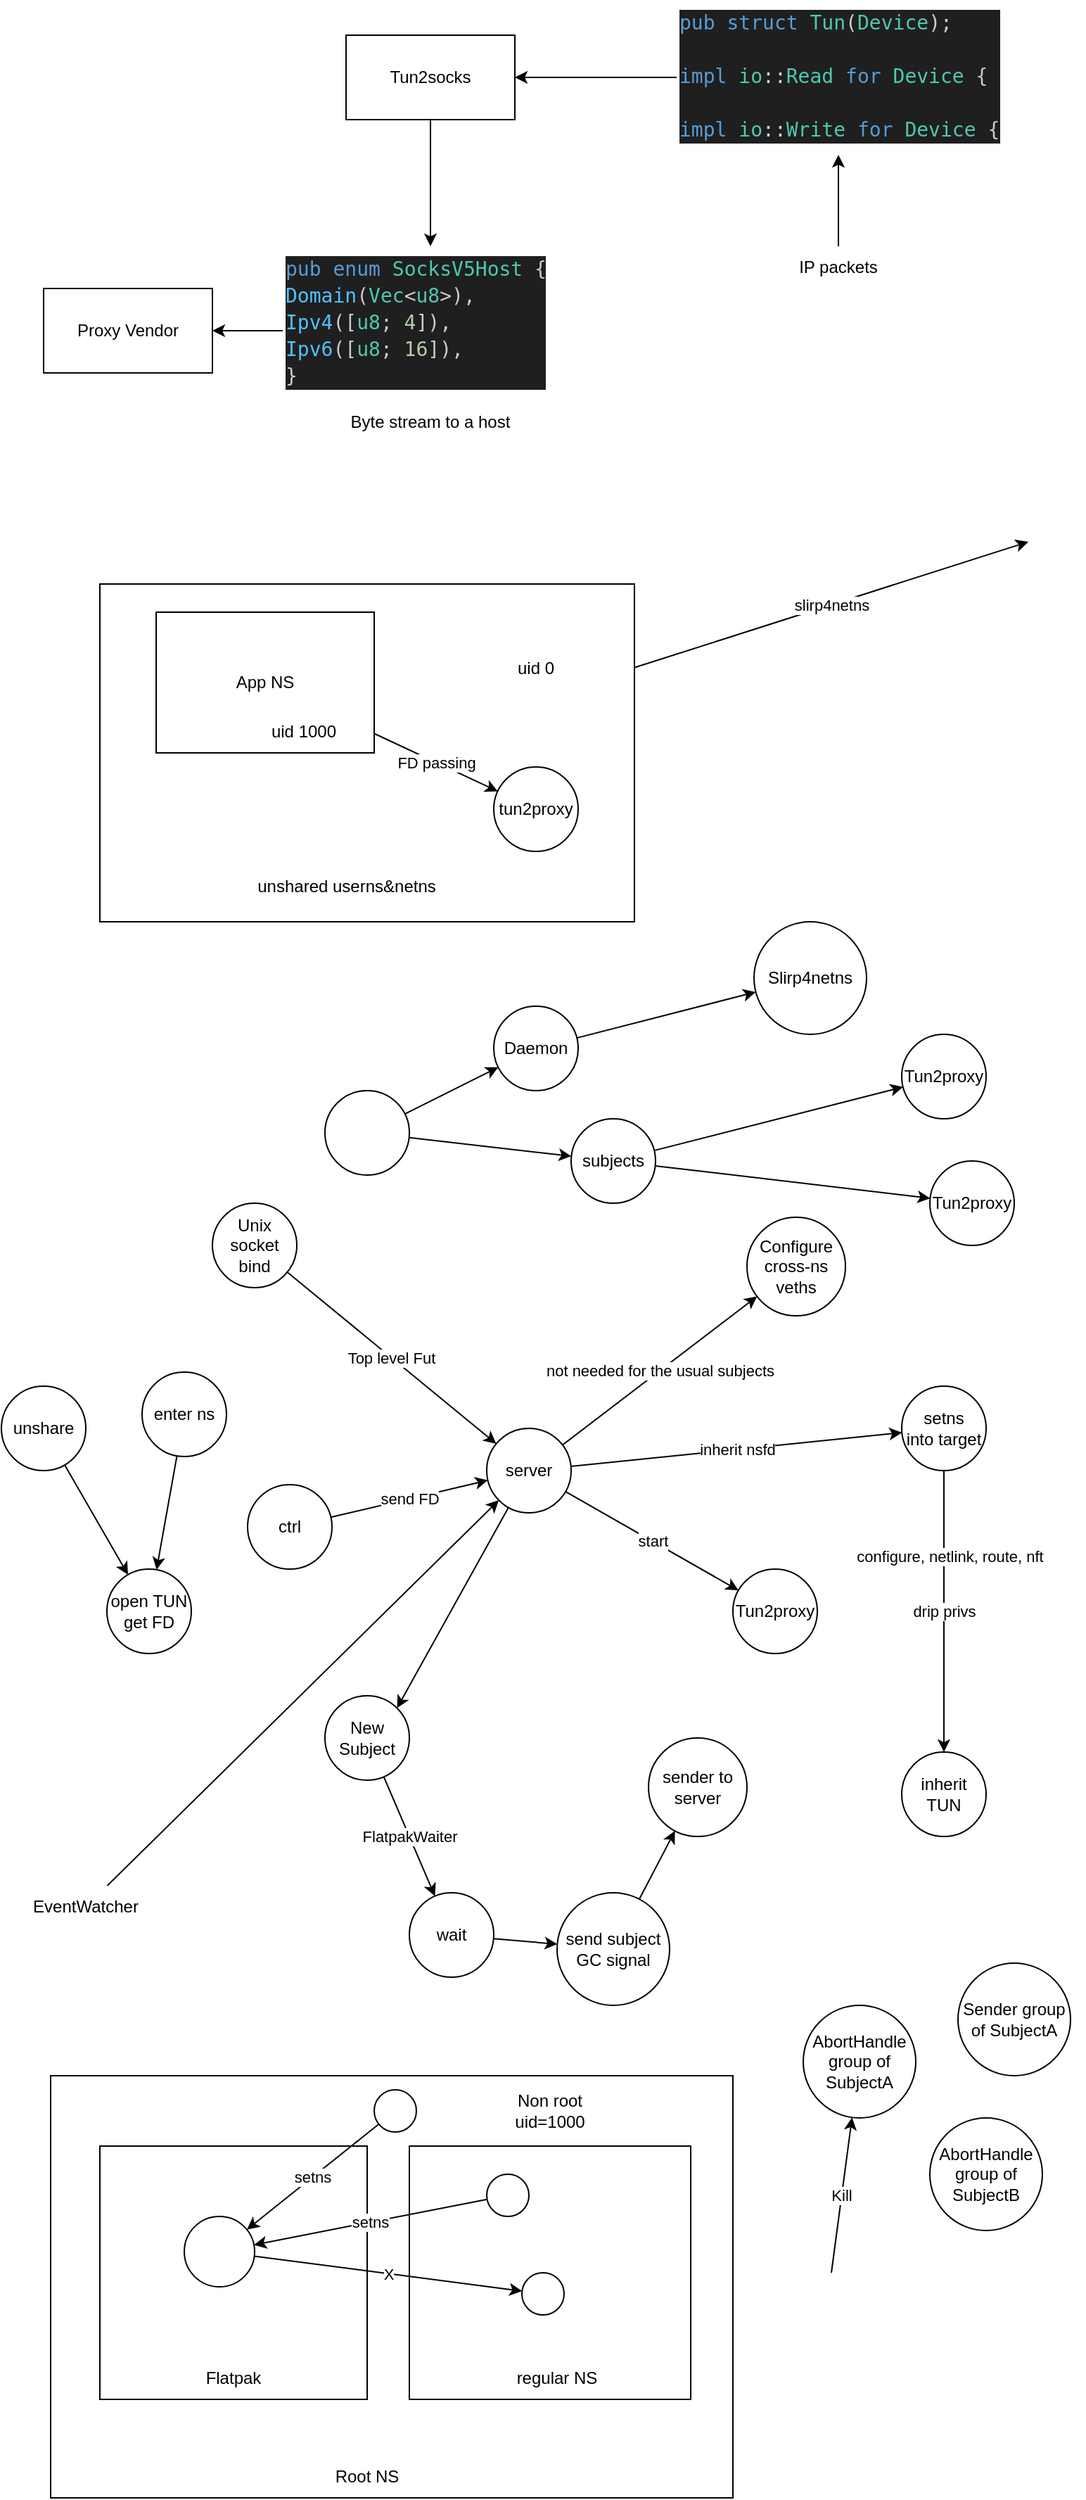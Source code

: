 <mxfile>
    <diagram id="dCMFA2lEqtgDeuTFAu6F" name="Page-1">
        <mxGraphModel dx="1113" dy="776" grid="1" gridSize="10" guides="1" tooltips="1" connect="1" arrows="1" fold="1" page="1" pageScale="1" pageWidth="850" pageHeight="1100" math="0" shadow="0">
            <root>
                <mxCell id="0"/>
                <mxCell id="1" parent="0"/>
                <mxCell id="6" style="edgeStyle=none;html=1;" parent="1" source="2" target="5" edge="1">
                    <mxGeometry relative="1" as="geometry"/>
                </mxCell>
                <mxCell id="2" value="&lt;div style=&quot;color: rgb(204, 204, 204); background-color: rgb(31, 31, 31); font-family: &amp;quot;Droid Sans Mono&amp;quot;, &amp;quot;monospace&amp;quot;, monospace; font-weight: normal; font-size: 14px; line-height: 19px;&quot;&gt;&lt;div&gt;&lt;/div&gt;&lt;div&gt;&lt;div style=&quot;line-height: 19px;&quot;&gt;&lt;div&gt;&lt;/div&gt;&lt;div&gt;&lt;span style=&quot;color: #569cd6;&quot;&gt;pub&lt;/span&gt; &lt;span style=&quot;color: #569cd6;&quot;&gt;enum&lt;/span&gt; &lt;span style=&quot;color: #4ec9b0;&quot;&gt;SocksV5Host&lt;/span&gt; {&lt;/div&gt;&lt;div&gt;    &lt;span style=&quot;color: #4fc1ff;&quot;&gt;Domain&lt;/span&gt;(&lt;span style=&quot;color: #4ec9b0;&quot;&gt;Vec&lt;/span&gt;&amp;lt;&lt;span style=&quot;color: #4ec9b0;&quot;&gt;u8&lt;/span&gt;&amp;gt;),&lt;/div&gt;&lt;div&gt;    &lt;span style=&quot;color: #4fc1ff;&quot;&gt;Ipv4&lt;/span&gt;([&lt;span style=&quot;color: #4ec9b0;&quot;&gt;u8&lt;/span&gt;; &lt;span style=&quot;color: #b5cea8;&quot;&gt;4&lt;/span&gt;]),&lt;/div&gt;&lt;div&gt;    &lt;span style=&quot;color: #4fc1ff;&quot;&gt;Ipv6&lt;/span&gt;([&lt;span style=&quot;color: #4ec9b0;&quot;&gt;u8&lt;/span&gt;; &lt;span style=&quot;color: #b5cea8;&quot;&gt;16&lt;/span&gt;]),&lt;/div&gt;&lt;div&gt;}&lt;/div&gt;&lt;/div&gt;&lt;/div&gt;&lt;/div&gt;" style="text;whiteSpace=wrap;html=1;align=left;rounded=0;" parent="1" vertex="1">
                    <mxGeometry x="230" y="250" width="210" height="120" as="geometry"/>
                </mxCell>
                <mxCell id="5" value="Proxy Vendor" style="rounded=0;whiteSpace=wrap;html=1;" parent="1" vertex="1">
                    <mxGeometry x="60" y="280" width="120" height="60" as="geometry"/>
                </mxCell>
                <mxCell id="9" style="edgeStyle=none;html=1;" parent="1" source="7" target="2" edge="1">
                    <mxGeometry relative="1" as="geometry"/>
                </mxCell>
                <mxCell id="7" value="Tun2socks" style="rounded=0;whiteSpace=wrap;html=1;" parent="1" vertex="1">
                    <mxGeometry x="275" y="100" width="120" height="60" as="geometry"/>
                </mxCell>
                <mxCell id="12" value="&lt;div style=&quot;color: rgb(204, 204, 204); background-color: rgb(31, 31, 31); font-family: &amp;quot;Droid Sans Mono&amp;quot;, &amp;quot;monospace&amp;quot;, monospace; font-weight: normal; font-size: 14px; line-height: 19px;&quot;&gt;&lt;br&gt;&lt;/div&gt;" style="text;whiteSpace=wrap;html=1;" parent="1" vertex="1">
                    <mxGeometry x="540" y="110" width="260" height="40" as="geometry"/>
                </mxCell>
                <mxCell id="14" style="edgeStyle=none;html=1;" parent="1" source="13" target="7" edge="1">
                    <mxGeometry relative="1" as="geometry"/>
                </mxCell>
                <mxCell id="13" value="&lt;div style=&quot;color: rgb(204, 204, 204); background-color: rgb(31, 31, 31); font-family: &amp;quot;Droid Sans Mono&amp;quot;, &amp;quot;monospace&amp;quot;, monospace; font-weight: normal; font-size: 14px; line-height: 19px;&quot;&gt;&lt;div&gt;&lt;span style=&quot;color: #569cd6;&quot;&gt;pub&lt;/span&gt;&lt;span style=&quot;color: #cccccc;&quot;&gt; &lt;/span&gt;&lt;span style=&quot;color: #569cd6;&quot;&gt;struct&lt;/span&gt;&lt;span style=&quot;color: #cccccc;&quot;&gt; &lt;/span&gt;&lt;span style=&quot;color: #4ec9b0;&quot;&gt;Tun&lt;/span&gt;&lt;span style=&quot;color: #cccccc;&quot;&gt;(&lt;/span&gt;&lt;span style=&quot;color: #4ec9b0;&quot;&gt;Device&lt;/span&gt;&lt;span style=&quot;color: #cccccc;&quot;&gt;);&lt;/span&gt;&lt;/div&gt;&lt;div&gt;&lt;span style=&quot;color: #cccccc;&quot;&gt;&lt;br&gt;&lt;/span&gt;&lt;/div&gt;&lt;div&gt;&lt;span style=&quot;color: rgb(86, 156, 214);&quot;&gt;impl&lt;/span&gt;&amp;nbsp;&lt;span style=&quot;color: rgb(78, 201, 176);&quot;&gt;io&lt;/span&gt;&lt;span style=&quot;color: rgb(212, 212, 212);&quot;&gt;::&lt;/span&gt;&lt;span style=&quot;color: rgb(78, 201, 176);&quot;&gt;Read&lt;/span&gt;&amp;nbsp;&lt;span style=&quot;color: rgb(86, 156, 214);&quot;&gt;for&lt;/span&gt;&amp;nbsp;&lt;span style=&quot;color: rgb(78, 201, 176);&quot;&gt;Device&lt;/span&gt;&amp;nbsp;{&lt;span style=&quot;color: #cccccc;&quot;&gt;&lt;br&gt;&lt;/span&gt;&lt;/div&gt;&lt;div&gt;&lt;br&gt;&lt;/div&gt;&lt;div&gt;&lt;span style=&quot;color: rgb(86, 156, 214);&quot;&gt;impl&lt;/span&gt;&amp;nbsp;&lt;span style=&quot;color: rgb(78, 201, 176);&quot;&gt;io&lt;/span&gt;&lt;span style=&quot;color: rgb(212, 212, 212);&quot;&gt;::&lt;/span&gt;&lt;span style=&quot;color: rgb(78, 201, 176);&quot;&gt;Write&lt;/span&gt;&amp;nbsp;&lt;span style=&quot;color: rgb(86, 156, 214);&quot;&gt;for&lt;/span&gt;&amp;nbsp;&lt;span style=&quot;color: rgb(78, 201, 176);&quot;&gt;Device&lt;/span&gt;&amp;nbsp;{&lt;br&gt;&lt;/div&gt;&lt;/div&gt;" style="text;whiteSpace=wrap;html=1;" parent="1" vertex="1">
                    <mxGeometry x="510" y="75" width="230" height="110" as="geometry"/>
                </mxCell>
                <mxCell id="16" style="edgeStyle=none;html=1;" parent="1" source="15" target="13" edge="1">
                    <mxGeometry relative="1" as="geometry"/>
                </mxCell>
                <mxCell id="15" value="IP packets" style="text;html=1;strokeColor=none;fillColor=none;align=center;verticalAlign=middle;whiteSpace=wrap;rounded=0;" parent="1" vertex="1">
                    <mxGeometry x="595" y="250" width="60" height="30" as="geometry"/>
                </mxCell>
                <mxCell id="18" value="Byte stream to a host" style="text;html=1;strokeColor=none;fillColor=none;align=center;verticalAlign=middle;whiteSpace=wrap;rounded=0;" parent="1" vertex="1">
                    <mxGeometry x="265" y="360" width="140" height="30" as="geometry"/>
                </mxCell>
                <mxCell id="21" value="slirp4netns" style="edgeStyle=none;html=1;" parent="1" source="20" edge="1">
                    <mxGeometry relative="1" as="geometry">
                        <mxPoint x="760" y="460" as="targetPoint"/>
                    </mxGeometry>
                </mxCell>
                <mxCell id="20" value="" style="rounded=0;whiteSpace=wrap;html=1;" parent="1" vertex="1">
                    <mxGeometry x="100" y="490" width="380" height="240" as="geometry"/>
                </mxCell>
                <mxCell id="22" value="unshared userns&amp;amp;netns" style="text;html=1;align=center;verticalAlign=middle;resizable=0;points=[];autosize=1;strokeColor=none;fillColor=none;" parent="1" vertex="1">
                    <mxGeometry x="200" y="690" width="150" height="30" as="geometry"/>
                </mxCell>
                <mxCell id="23" value="tun2proxy" style="ellipse;whiteSpace=wrap;html=1;aspect=fixed;" parent="1" vertex="1">
                    <mxGeometry x="380" y="620" width="60" height="60" as="geometry"/>
                </mxCell>
                <mxCell id="25" value="FD passing" style="edgeStyle=none;html=1;" parent="1" source="24" target="23" edge="1">
                    <mxGeometry relative="1" as="geometry"/>
                </mxCell>
                <mxCell id="24" value="App NS" style="rounded=0;whiteSpace=wrap;html=1;" parent="1" vertex="1">
                    <mxGeometry x="140" y="510" width="155" height="100" as="geometry"/>
                </mxCell>
                <mxCell id="26" value="uid 0" style="text;html=1;strokeColor=none;fillColor=none;align=center;verticalAlign=middle;whiteSpace=wrap;rounded=0;" parent="1" vertex="1">
                    <mxGeometry x="380" y="535" width="60" height="30" as="geometry"/>
                </mxCell>
                <mxCell id="27" value="uid 1000" style="text;html=1;strokeColor=none;fillColor=none;align=center;verticalAlign=middle;whiteSpace=wrap;rounded=0;" parent="1" vertex="1">
                    <mxGeometry x="215" y="580" width="60" height="30" as="geometry"/>
                </mxCell>
                <mxCell id="30" style="edgeStyle=none;html=1;" parent="1" source="28" target="29" edge="1">
                    <mxGeometry relative="1" as="geometry"/>
                </mxCell>
                <mxCell id="35" style="edgeStyle=none;html=1;" parent="1" source="28" target="34" edge="1">
                    <mxGeometry relative="1" as="geometry"/>
                </mxCell>
                <mxCell id="28" value="" style="ellipse;whiteSpace=wrap;html=1;aspect=fixed;" parent="1" vertex="1">
                    <mxGeometry x="260" y="850" width="60" height="60" as="geometry"/>
                </mxCell>
                <mxCell id="32" style="edgeStyle=none;html=1;" parent="1" source="29" target="31" edge="1">
                    <mxGeometry relative="1" as="geometry"/>
                </mxCell>
                <mxCell id="29" value="Daemon" style="ellipse;whiteSpace=wrap;html=1;aspect=fixed;" parent="1" vertex="1">
                    <mxGeometry x="380" y="790" width="60" height="60" as="geometry"/>
                </mxCell>
                <mxCell id="31" value="Slirp4netns" style="ellipse;whiteSpace=wrap;html=1;aspect=fixed;" parent="1" vertex="1">
                    <mxGeometry x="565" y="730" width="80" height="80" as="geometry"/>
                </mxCell>
                <mxCell id="38" style="edgeStyle=none;html=1;" parent="1" source="34" target="36" edge="1">
                    <mxGeometry relative="1" as="geometry"/>
                </mxCell>
                <mxCell id="40" style="edgeStyle=none;html=1;" parent="1" source="34" target="39" edge="1">
                    <mxGeometry relative="1" as="geometry"/>
                </mxCell>
                <mxCell id="34" value="subjects" style="ellipse;whiteSpace=wrap;html=1;aspect=fixed;" parent="1" vertex="1">
                    <mxGeometry x="435" y="870" width="60" height="60" as="geometry"/>
                </mxCell>
                <mxCell id="36" value="Tun2proxy" style="ellipse;whiteSpace=wrap;html=1;aspect=fixed;" parent="1" vertex="1">
                    <mxGeometry x="670" y="810" width="60" height="60" as="geometry"/>
                </mxCell>
                <mxCell id="39" value="Tun2proxy" style="ellipse;whiteSpace=wrap;html=1;aspect=fixed;" parent="1" vertex="1">
                    <mxGeometry x="690" y="900" width="60" height="60" as="geometry"/>
                </mxCell>
                <mxCell id="46" value="send FD" style="edgeStyle=none;html=1;" parent="1" source="41" target="42" edge="1">
                    <mxGeometry relative="1" as="geometry"/>
                </mxCell>
                <mxCell id="41" value="ctrl" style="ellipse;whiteSpace=wrap;html=1;aspect=fixed;" parent="1" vertex="1">
                    <mxGeometry x="205" y="1130" width="60" height="60" as="geometry"/>
                </mxCell>
                <mxCell id="50" value="start" style="edgeStyle=none;html=1;" parent="1" source="42" target="49" edge="1">
                    <mxGeometry relative="1" as="geometry"/>
                </mxCell>
                <mxCell id="54" value="inherit nsfd" style="edgeStyle=none;html=1;" parent="1" source="42" target="51" edge="1">
                    <mxGeometry relative="1" as="geometry"/>
                </mxCell>
                <mxCell id="97" style="edgeStyle=none;html=1;entryX=1;entryY=0;entryDx=0;entryDy=0;" edge="1" parent="1" source="42" target="96">
                    <mxGeometry relative="1" as="geometry"/>
                </mxCell>
                <mxCell id="104" value="not needed for the usual subjects" style="edgeStyle=none;html=1;" edge="1" parent="1" source="42" target="103">
                    <mxGeometry relative="1" as="geometry"/>
                </mxCell>
                <mxCell id="42" value="server" style="ellipse;whiteSpace=wrap;html=1;aspect=fixed;" parent="1" vertex="1">
                    <mxGeometry x="375" y="1090" width="60" height="60" as="geometry"/>
                </mxCell>
                <mxCell id="45" value="" style="edgeStyle=none;html=1;" parent="1" source="43" target="44" edge="1">
                    <mxGeometry relative="1" as="geometry"/>
                </mxCell>
                <mxCell id="43" value="enter ns" style="ellipse;whiteSpace=wrap;html=1;aspect=fixed;" parent="1" vertex="1">
                    <mxGeometry x="130" y="1050" width="60" height="60" as="geometry"/>
                </mxCell>
                <mxCell id="44" value="open TUN&lt;br&gt;get FD" style="ellipse;whiteSpace=wrap;html=1;aspect=fixed;" parent="1" vertex="1">
                    <mxGeometry x="105" y="1190" width="60" height="60" as="geometry"/>
                </mxCell>
                <mxCell id="48" style="edgeStyle=none;html=1;" parent="1" source="47" target="44" edge="1">
                    <mxGeometry relative="1" as="geometry"/>
                </mxCell>
                <mxCell id="47" value="unshare" style="ellipse;whiteSpace=wrap;html=1;aspect=fixed;" parent="1" vertex="1">
                    <mxGeometry x="30" y="1060" width="60" height="60" as="geometry"/>
                </mxCell>
                <mxCell id="49" value="Tun2proxy" style="ellipse;whiteSpace=wrap;html=1;aspect=fixed;" parent="1" vertex="1">
                    <mxGeometry x="550" y="1190" width="60" height="60" as="geometry"/>
                </mxCell>
                <mxCell id="53" value="drip privs" style="edgeStyle=none;html=1;" parent="1" source="51" target="52" edge="1">
                    <mxGeometry relative="1" as="geometry"/>
                </mxCell>
                <mxCell id="57" value="configure, netlink, route, nft" style="edgeLabel;html=1;align=center;verticalAlign=middle;resizable=0;points=[];" parent="53" vertex="1" connectable="0">
                    <mxGeometry x="-0.39" y="4" relative="1" as="geometry">
                        <mxPoint as="offset"/>
                    </mxGeometry>
                </mxCell>
                <mxCell id="51" value="setns&lt;br&gt;into target" style="ellipse;whiteSpace=wrap;html=1;aspect=fixed;" parent="1" vertex="1">
                    <mxGeometry x="670" y="1060" width="60" height="60" as="geometry"/>
                </mxCell>
                <mxCell id="52" value="inherit TUN" style="ellipse;whiteSpace=wrap;html=1;aspect=fixed;" parent="1" vertex="1">
                    <mxGeometry x="670" y="1320" width="60" height="60" as="geometry"/>
                </mxCell>
                <mxCell id="92" style="edgeStyle=none;html=1;" edge="1" parent="1" source="61" target="42">
                    <mxGeometry relative="1" as="geometry"/>
                </mxCell>
                <mxCell id="61" value="EventWatcher" style="text;html=1;strokeColor=none;fillColor=none;align=center;verticalAlign=middle;whiteSpace=wrap;rounded=0;" parent="1" vertex="1">
                    <mxGeometry x="60" y="1415" width="60" height="30" as="geometry"/>
                </mxCell>
                <mxCell id="69" value="" style="edgeStyle=none;html=1;" parent="1" source="66" target="68" edge="1">
                    <mxGeometry relative="1" as="geometry">
                        <mxPoint x="355" y="1470" as="sourcePoint"/>
                    </mxGeometry>
                </mxCell>
                <mxCell id="66" value="wait" style="ellipse;whiteSpace=wrap;html=1;" parent="1" vertex="1">
                    <mxGeometry x="320" y="1420" width="60" height="60" as="geometry"/>
                </mxCell>
                <mxCell id="87" style="edgeStyle=none;html=1;" edge="1" parent="1" source="68" target="86">
                    <mxGeometry relative="1" as="geometry"/>
                </mxCell>
                <mxCell id="68" value="send subject GC signal" style="ellipse;whiteSpace=wrap;html=1;" parent="1" vertex="1">
                    <mxGeometry x="425" y="1420" width="80" height="80" as="geometry"/>
                </mxCell>
                <mxCell id="70" value="" style="rounded=0;whiteSpace=wrap;html=1;" vertex="1" parent="1">
                    <mxGeometry x="65" y="1550" width="485" height="300" as="geometry"/>
                </mxCell>
                <mxCell id="71" value="Root NS" style="text;html=1;strokeColor=none;fillColor=none;align=center;verticalAlign=middle;whiteSpace=wrap;rounded=0;" vertex="1" parent="1">
                    <mxGeometry x="260" y="1820" width="60" height="30" as="geometry"/>
                </mxCell>
                <mxCell id="72" value="" style="rounded=0;whiteSpace=wrap;html=1;" vertex="1" parent="1">
                    <mxGeometry x="100" y="1600" width="190" height="180" as="geometry"/>
                </mxCell>
                <mxCell id="73" value="" style="rounded=0;whiteSpace=wrap;html=1;" vertex="1" parent="1">
                    <mxGeometry x="320" y="1600" width="200" height="180" as="geometry"/>
                </mxCell>
                <mxCell id="74" value="Flatpak" style="text;html=1;strokeColor=none;fillColor=none;align=center;verticalAlign=middle;whiteSpace=wrap;rounded=0;" vertex="1" parent="1">
                    <mxGeometry x="165" y="1750" width="60" height="30" as="geometry"/>
                </mxCell>
                <mxCell id="77" value="setns" style="edgeStyle=none;html=1;" edge="1" parent="1" source="75" target="76">
                    <mxGeometry relative="1" as="geometry"/>
                </mxCell>
                <mxCell id="75" value="" style="ellipse;whiteSpace=wrap;html=1;aspect=fixed;" vertex="1" parent="1">
                    <mxGeometry x="375" y="1620" width="30" height="30" as="geometry"/>
                </mxCell>
                <mxCell id="80" value="X" style="edgeStyle=none;html=1;" edge="1" parent="1" source="76" target="79">
                    <mxGeometry relative="1" as="geometry"/>
                </mxCell>
                <mxCell id="76" value="" style="ellipse;whiteSpace=wrap;html=1;aspect=fixed;" vertex="1" parent="1">
                    <mxGeometry x="160" y="1650" width="50" height="50" as="geometry"/>
                </mxCell>
                <mxCell id="78" value="regular NS" style="text;html=1;strokeColor=none;fillColor=none;align=center;verticalAlign=middle;whiteSpace=wrap;rounded=0;" vertex="1" parent="1">
                    <mxGeometry x="385" y="1750" width="80" height="30" as="geometry"/>
                </mxCell>
                <mxCell id="79" value="" style="ellipse;whiteSpace=wrap;html=1;aspect=fixed;" vertex="1" parent="1">
                    <mxGeometry x="400" y="1690" width="30" height="30" as="geometry"/>
                </mxCell>
                <mxCell id="82" value="setns" style="edgeStyle=none;html=1;" edge="1" parent="1" source="81" target="76">
                    <mxGeometry relative="1" as="geometry"/>
                </mxCell>
                <mxCell id="81" value="" style="ellipse;whiteSpace=wrap;html=1;aspect=fixed;" vertex="1" parent="1">
                    <mxGeometry x="295" y="1560" width="30" height="30" as="geometry"/>
                </mxCell>
                <mxCell id="84" value="Non root uid=1000" style="text;html=1;strokeColor=none;fillColor=none;align=center;verticalAlign=middle;whiteSpace=wrap;rounded=0;" vertex="1" parent="1">
                    <mxGeometry x="390" y="1560" width="60" height="30" as="geometry"/>
                </mxCell>
                <mxCell id="86" value="sender to server" style="ellipse;whiteSpace=wrap;html=1;aspect=fixed;" vertex="1" parent="1">
                    <mxGeometry x="490" y="1310" width="70" height="70" as="geometry"/>
                </mxCell>
                <mxCell id="88" value="AbortHandle group of SubjectA" style="ellipse;whiteSpace=wrap;html=1;aspect=fixed;" vertex="1" parent="1">
                    <mxGeometry x="600" y="1500" width="80" height="80" as="geometry"/>
                </mxCell>
                <mxCell id="89" value="AbortHandle group of SubjectB" style="ellipse;whiteSpace=wrap;html=1;aspect=fixed;" vertex="1" parent="1">
                    <mxGeometry x="690" y="1580" width="80" height="80" as="geometry"/>
                </mxCell>
                <mxCell id="90" value="Kill" style="endArrow=classic;html=1;" edge="1" parent="1" target="88">
                    <mxGeometry width="50" height="50" relative="1" as="geometry">
                        <mxPoint x="620" y="1690" as="sourcePoint"/>
                        <mxPoint x="640" y="1500" as="targetPoint"/>
                    </mxGeometry>
                </mxCell>
                <mxCell id="91" value="Sender&amp;nbsp;group of SubjectA" style="ellipse;whiteSpace=wrap;html=1;aspect=fixed;" vertex="1" parent="1">
                    <mxGeometry x="710" y="1470" width="80" height="80" as="geometry"/>
                </mxCell>
                <mxCell id="95" value="Top level Fut" style="endArrow=classic;html=1;" edge="1" parent="1" source="105" target="42">
                    <mxGeometry width="50" height="50" relative="1" as="geometry">
                        <mxPoint x="260" y="1000" as="sourcePoint"/>
                        <mxPoint x="310" y="950" as="targetPoint"/>
                    </mxGeometry>
                </mxCell>
                <mxCell id="98" value="FlatpakWaiter" style="edgeStyle=none;html=1;" edge="1" parent="1" source="96" target="66">
                    <mxGeometry relative="1" as="geometry"/>
                </mxCell>
                <mxCell id="96" value="New Subject" style="ellipse;whiteSpace=wrap;html=1;aspect=fixed;" vertex="1" parent="1">
                    <mxGeometry x="260" y="1280" width="60" height="60" as="geometry"/>
                </mxCell>
                <mxCell id="103" value="Configure&lt;br&gt;cross-ns veths" style="ellipse;whiteSpace=wrap;html=1;aspect=fixed;" vertex="1" parent="1">
                    <mxGeometry x="560" y="940" width="70" height="70" as="geometry"/>
                </mxCell>
                <mxCell id="105" value="Unix socket bind" style="ellipse;whiteSpace=wrap;html=1;aspect=fixed;" vertex="1" parent="1">
                    <mxGeometry x="180" y="930" width="60" height="60" as="geometry"/>
                </mxCell>
            </root>
        </mxGraphModel>
    </diagram>
</mxfile>